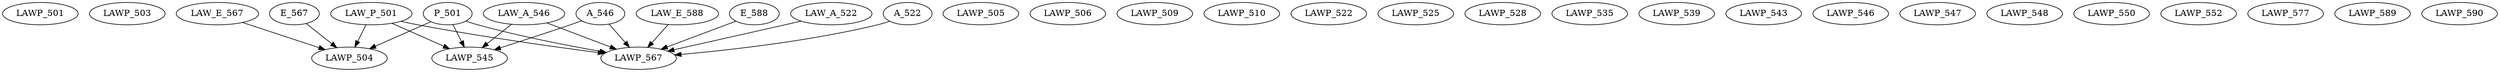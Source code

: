 digraph G {
    LAWP_501;
    LAWP_503;
    edge [color=black];
    LAW_P_501 -> LAWP_504;
    P_501 -> LAWP_504;
    LAW_E_567 -> LAWP_504;
    E_567 -> LAWP_504;
    LAWP_505;
    LAWP_506;
    LAWP_509;
    LAWP_510;
    LAWP_522;
    LAWP_525;
    LAWP_528;
    LAWP_535;
    LAWP_539;
    LAWP_543;
    edge [color=black];
    LAW_A_546 -> LAWP_545;
    A_546 -> LAWP_545;
    LAW_P_501 -> LAWP_545;
    P_501 -> LAWP_545;
    LAWP_546;
    LAWP_547;
    LAWP_548;
    LAWP_550;
    LAWP_552;
    edge [color=black];
    LAW_A_522 -> LAWP_567;
    A_522 -> LAWP_567;
    LAW_A_546 -> LAWP_567;
    A_546 -> LAWP_567;
    LAW_E_588 -> LAWP_567;
    E_588 -> LAWP_567;
    LAW_P_501 -> LAWP_567;
    P_501 -> LAWP_567;
    LAWP_577;
    LAWP_589;
    LAWP_590;
}
